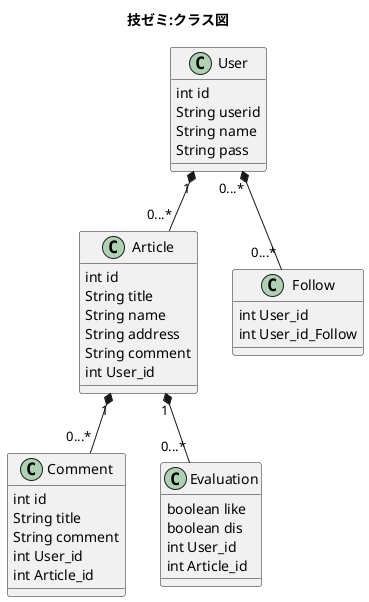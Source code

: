 @startuml classsample
title: 技ゼミ:クラス図

class User {
    int id
    String userid
    String name
    String pass
}
class Article {
    int id
    String title
    String name
    String address
    String comment
    int User_id
}
class Comment {
    int id
    String title
    String comment
    int User_id
    int Article_id
}
class Evaluation{
    boolean like
    boolean dis
    int User_id
    int Article_id
}
class Follow{
    int User_id
    int User_id_Follow
}

User "1" *-- "0...*" Article
Article "1" *-- "0...*" Comment
Article "1" *-- "0...*" Evaluation
User "0...*" *-- "0...*" Follow
@enduml